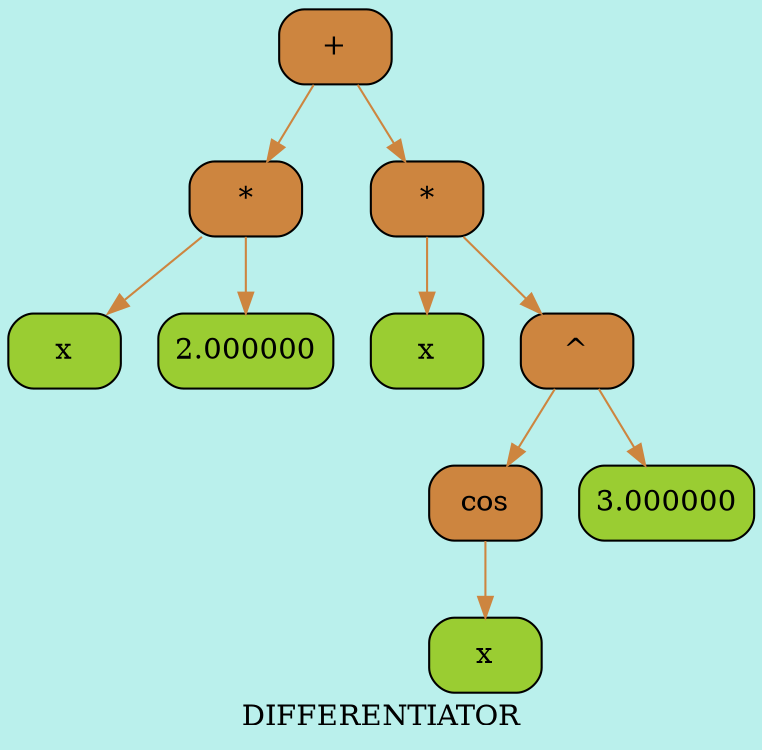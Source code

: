 digraph DIFFERENTIATOR{
label = < DIFFERENTIATOR >;
bgcolor = "#BAF0EC";
node [shape = record ];
edge [style = filled ];
 0 [shape = Mrecord, style = filled, fillcolor = Peru, label = "+" ];
 1 [shape = Mrecord, style = filled, fillcolor = Peru, label = "*" ];
 2 [shape = Mrecord, style = filled, fillcolor = YellowGreen, label = "x" ];
 3 [shape = Mrecord, style = filled, fillcolor = YellowGreen, label = "2.000000" ];
 4 [shape = Mrecord, style = filled, fillcolor = Peru, label = "*" ];
 5 [shape = Mrecord, style = filled, fillcolor = YellowGreen, label = "x" ];
 6 [shape = Mrecord, style = filled, fillcolor = Peru, label = "^" ];
 7 [shape = Mrecord, style = filled, fillcolor = Peru, label = "cos" ];
 8 [shape = Mrecord, style = filled, fillcolor = YellowGreen, label = "x" ];
 9 [shape = Mrecord, style = filled, fillcolor = YellowGreen, label = "3.000000" ];
0 -> 1[ color = Peru ];
1 -> 2[ color = Peru ];
1 -> 3[ color = Peru ];
0 -> 4[ color = Peru ];
4 -> 5[ color = Peru ];
4 -> 6[ color = Peru ];
6 -> 7[ color = Peru ];
7 -> 8[ color = Peru ];
6 -> 9[ color = Peru ];
}